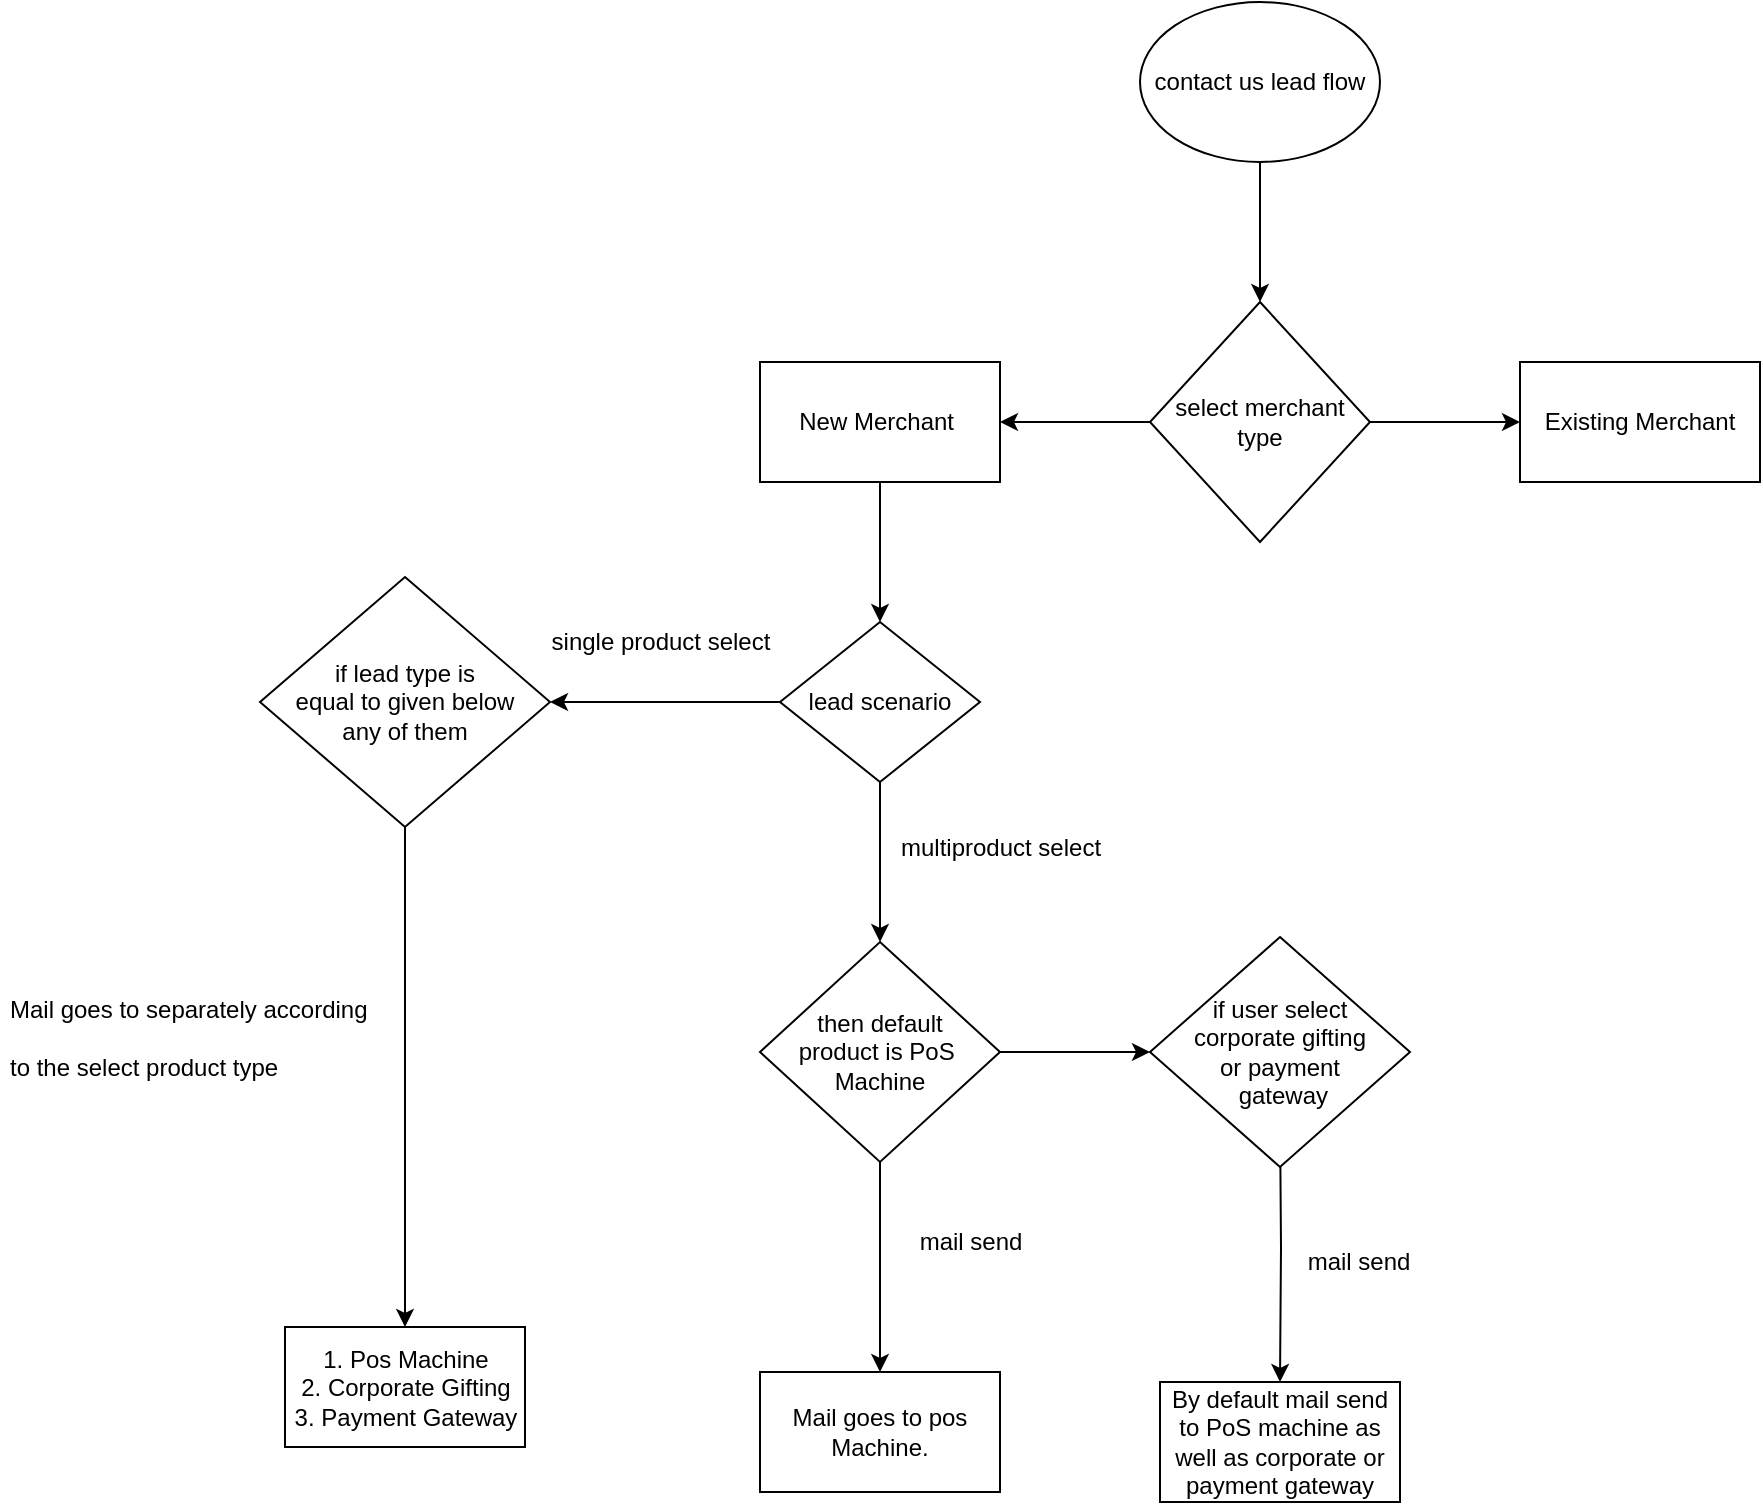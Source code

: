 <mxfile version="14.3.1" type="github"><diagram id="h6qlHB6eGpHt7OrfhJ80" name="Page-1"><mxGraphModel dx="1695" dy="482" grid="1" gridSize="10" guides="1" tooltips="1" connect="1" arrows="1" fold="1" page="1" pageScale="1" pageWidth="827" pageHeight="1169" math="0" shadow="0"><root><mxCell id="0"/><mxCell id="1" parent="0"/><mxCell id="nfXD6M4uELxz8Kt9sbh2-6" value="" style="edgeStyle=orthogonalEdgeStyle;rounded=0;orthogonalLoop=1;jettySize=auto;html=1;" edge="1" parent="1" source="nfXD6M4uELxz8Kt9sbh2-2" target="nfXD6M4uELxz8Kt9sbh2-5"><mxGeometry relative="1" as="geometry"/></mxCell><mxCell id="nfXD6M4uELxz8Kt9sbh2-2" value="contact us lead flow" style="ellipse;whiteSpace=wrap;html=1;" vertex="1" parent="1"><mxGeometry x="340" y="80" width="120" height="80" as="geometry"/></mxCell><mxCell id="nfXD6M4uELxz8Kt9sbh2-8" value="" style="edgeStyle=orthogonalEdgeStyle;rounded=0;orthogonalLoop=1;jettySize=auto;html=1;" edge="1" parent="1" source="nfXD6M4uELxz8Kt9sbh2-5" target="nfXD6M4uELxz8Kt9sbh2-7"><mxGeometry relative="1" as="geometry"/></mxCell><mxCell id="nfXD6M4uELxz8Kt9sbh2-10" value="" style="edgeStyle=orthogonalEdgeStyle;rounded=0;orthogonalLoop=1;jettySize=auto;html=1;" edge="1" parent="1" source="nfXD6M4uELxz8Kt9sbh2-5" target="nfXD6M4uELxz8Kt9sbh2-9"><mxGeometry relative="1" as="geometry"/></mxCell><mxCell id="nfXD6M4uELxz8Kt9sbh2-5" value="select merchant type" style="rhombus;whiteSpace=wrap;html=1;" vertex="1" parent="1"><mxGeometry x="345" y="230" width="110" height="120" as="geometry"/></mxCell><mxCell id="nfXD6M4uELxz8Kt9sbh2-20" value="" style="edgeStyle=orthogonalEdgeStyle;rounded=0;orthogonalLoop=1;jettySize=auto;html=1;" edge="1" parent="1" source="nfXD6M4uELxz8Kt9sbh2-7" target="nfXD6M4uELxz8Kt9sbh2-19"><mxGeometry relative="1" as="geometry"/></mxCell><mxCell id="nfXD6M4uELxz8Kt9sbh2-7" value="New Merchant&amp;nbsp;" style="whiteSpace=wrap;html=1;" vertex="1" parent="1"><mxGeometry x="150" y="260" width="120" height="60" as="geometry"/></mxCell><mxCell id="nfXD6M4uELxz8Kt9sbh2-9" value="Existing Merchant" style="whiteSpace=wrap;html=1;" vertex="1" parent="1"><mxGeometry x="530" y="260" width="120" height="60" as="geometry"/></mxCell><mxCell id="nfXD6M4uELxz8Kt9sbh2-25" value="" style="edgeStyle=orthogonalEdgeStyle;rounded=0;orthogonalLoop=1;jettySize=auto;html=1;" edge="1" parent="1" source="nfXD6M4uELxz8Kt9sbh2-19" target="nfXD6M4uELxz8Kt9sbh2-24"><mxGeometry relative="1" as="geometry"/></mxCell><mxCell id="nfXD6M4uELxz8Kt9sbh2-34" value="" style="edgeStyle=orthogonalEdgeStyle;rounded=0;orthogonalLoop=1;jettySize=auto;html=1;" edge="1" parent="1" source="nfXD6M4uELxz8Kt9sbh2-19" target="nfXD6M4uELxz8Kt9sbh2-33"><mxGeometry relative="1" as="geometry"/></mxCell><mxCell id="nfXD6M4uELxz8Kt9sbh2-19" value="lead scenario" style="rhombus;whiteSpace=wrap;html=1;" vertex="1" parent="1"><mxGeometry x="160" y="390" width="100" height="80" as="geometry"/></mxCell><mxCell id="nfXD6M4uELxz8Kt9sbh2-23" value="single product select" style="text;html=1;align=center;verticalAlign=middle;resizable=0;points=[];autosize=1;" vertex="1" parent="1"><mxGeometry x="40" y="390" width="120" height="20" as="geometry"/></mxCell><mxCell id="nfXD6M4uELxz8Kt9sbh2-27" value="" style="edgeStyle=orthogonalEdgeStyle;rounded=0;orthogonalLoop=1;jettySize=auto;html=1;" edge="1" parent="1" source="nfXD6M4uELxz8Kt9sbh2-24" target="nfXD6M4uELxz8Kt9sbh2-26"><mxGeometry relative="1" as="geometry"/></mxCell><mxCell id="nfXD6M4uELxz8Kt9sbh2-24" value="if lead type is &lt;br&gt;equal to given below &lt;br&gt;any of them" style="rhombus;whiteSpace=wrap;html=1;" vertex="1" parent="1"><mxGeometry x="-100" y="367.5" width="145" height="125" as="geometry"/></mxCell><mxCell id="nfXD6M4uELxz8Kt9sbh2-26" value="1. Pos Machine&lt;br&gt;2. Corporate Gifting&lt;br&gt;3. Payment Gateway" style="whiteSpace=wrap;html=1;" vertex="1" parent="1"><mxGeometry x="-87.5" y="742.5" width="120" height="60" as="geometry"/></mxCell><mxCell id="nfXD6M4uELxz8Kt9sbh2-32" value="&lt;h1&gt;&lt;span style=&quot;font-size: 12px ; font-weight: 400 ; text-align: center&quot;&gt;Mail goes to separately according to the select product type&lt;/span&gt;&lt;br&gt;&lt;/h1&gt;" style="text;html=1;strokeColor=none;fillColor=none;spacing=5;spacingTop=-20;whiteSpace=wrap;overflow=hidden;rounded=0;" vertex="1" parent="1"><mxGeometry x="-230" y="560" width="190" height="70" as="geometry"/></mxCell><mxCell id="nfXD6M4uELxz8Kt9sbh2-37" value="" style="edgeStyle=orthogonalEdgeStyle;rounded=0;orthogonalLoop=1;jettySize=auto;html=1;" edge="1" parent="1" source="nfXD6M4uELxz8Kt9sbh2-33" target="nfXD6M4uELxz8Kt9sbh2-36"><mxGeometry relative="1" as="geometry"/></mxCell><mxCell id="nfXD6M4uELxz8Kt9sbh2-39" value="" style="edgeStyle=orthogonalEdgeStyle;rounded=0;orthogonalLoop=1;jettySize=auto;html=1;entryX=0;entryY=0.5;entryDx=0;entryDy=0;" edge="1" parent="1" source="nfXD6M4uELxz8Kt9sbh2-33" target="nfXD6M4uELxz8Kt9sbh2-44"><mxGeometry relative="1" as="geometry"><mxPoint x="350" y="605" as="targetPoint"/></mxGeometry></mxCell><mxCell id="nfXD6M4uELxz8Kt9sbh2-33" value="then default&lt;br&gt;product is PoS&amp;nbsp;&lt;br&gt;Machine" style="rhombus;whiteSpace=wrap;html=1;" vertex="1" parent="1"><mxGeometry x="150" y="550" width="120" height="110" as="geometry"/></mxCell><mxCell id="nfXD6M4uELxz8Kt9sbh2-35" value="multiproduct select" style="text;html=1;align=center;verticalAlign=middle;resizable=0;points=[];autosize=1;" vertex="1" parent="1"><mxGeometry x="210" y="492.5" width="120" height="20" as="geometry"/></mxCell><mxCell id="nfXD6M4uELxz8Kt9sbh2-36" value="Mail goes to pos Machine." style="whiteSpace=wrap;html=1;" vertex="1" parent="1"><mxGeometry x="150" y="765" width="120" height="60" as="geometry"/></mxCell><mxCell id="nfXD6M4uELxz8Kt9sbh2-43" value="" style="edgeStyle=orthogonalEdgeStyle;rounded=0;orthogonalLoop=1;jettySize=auto;html=1;" edge="1" parent="1" target="nfXD6M4uELxz8Kt9sbh2-42"><mxGeometry relative="1" as="geometry"><mxPoint x="410" y="635" as="sourcePoint"/></mxGeometry></mxCell><mxCell id="nfXD6M4uELxz8Kt9sbh2-42" value="By default mail send to PoS machine as well as corporate or payment gateway" style="whiteSpace=wrap;html=1;" vertex="1" parent="1"><mxGeometry x="350" y="770" width="120" height="60" as="geometry"/></mxCell><mxCell id="nfXD6M4uELxz8Kt9sbh2-44" value="&lt;span&gt;if user select &lt;br&gt;corporate gifting &lt;br&gt;or payment&lt;br&gt;&amp;nbsp;gateway&lt;/span&gt;" style="rhombus;whiteSpace=wrap;html=1;" vertex="1" parent="1"><mxGeometry x="345" y="547.5" width="130" height="115" as="geometry"/></mxCell><mxCell id="nfXD6M4uELxz8Kt9sbh2-45" value="mail send" style="text;html=1;align=center;verticalAlign=middle;resizable=0;points=[];autosize=1;" vertex="1" parent="1"><mxGeometry x="220" y="690" width="70" height="20" as="geometry"/></mxCell><mxCell id="nfXD6M4uELxz8Kt9sbh2-46" value="mail send" style="text;html=1;align=center;verticalAlign=middle;resizable=0;points=[];autosize=1;" vertex="1" parent="1"><mxGeometry x="414" y="700" width="70" height="20" as="geometry"/></mxCell></root></mxGraphModel></diagram></mxfile>